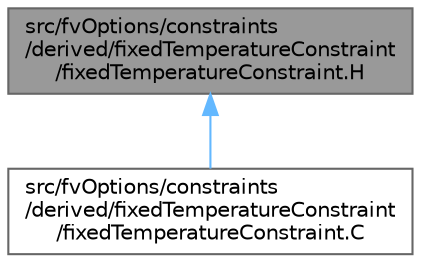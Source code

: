 digraph "src/fvOptions/constraints/derived/fixedTemperatureConstraint/fixedTemperatureConstraint.H"
{
 // LATEX_PDF_SIZE
  bgcolor="transparent";
  edge [fontname=Helvetica,fontsize=10,labelfontname=Helvetica,labelfontsize=10];
  node [fontname=Helvetica,fontsize=10,shape=box,height=0.2,width=0.4];
  Node1 [id="Node000001",label="src/fvOptions/constraints\l/derived/fixedTemperatureConstraint\l/fixedTemperatureConstraint.H",height=0.2,width=0.4,color="gray40", fillcolor="grey60", style="filled", fontcolor="black",tooltip=" "];
  Node1 -> Node2 [id="edge1_Node000001_Node000002",dir="back",color="steelblue1",style="solid",tooltip=" "];
  Node2 [id="Node000002",label="src/fvOptions/constraints\l/derived/fixedTemperatureConstraint\l/fixedTemperatureConstraint.C",height=0.2,width=0.4,color="grey40", fillcolor="white", style="filled",URL="$fixedTemperatureConstraint_8C.html",tooltip=" "];
}
